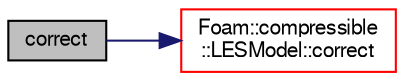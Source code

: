 digraph "correct"
{
  bgcolor="transparent";
  edge [fontname="FreeSans",fontsize="10",labelfontname="FreeSans",labelfontsize="10"];
  node [fontname="FreeSans",fontsize="10",shape=record];
  rankdir="LR";
  Node725 [label="correct",height=0.2,width=0.4,color="black", fillcolor="grey75", style="filled", fontcolor="black"];
  Node725 -> Node726 [color="midnightblue",fontsize="10",style="solid",fontname="FreeSans"];
  Node726 [label="Foam::compressible\l::LESModel::correct",height=0.2,width=0.4,color="red",URL="$a30634.html#a3ae44b28050c3aa494c1d8e18cf618c1",tooltip="Correct Eddy-Viscosity and related properties. "];
}

